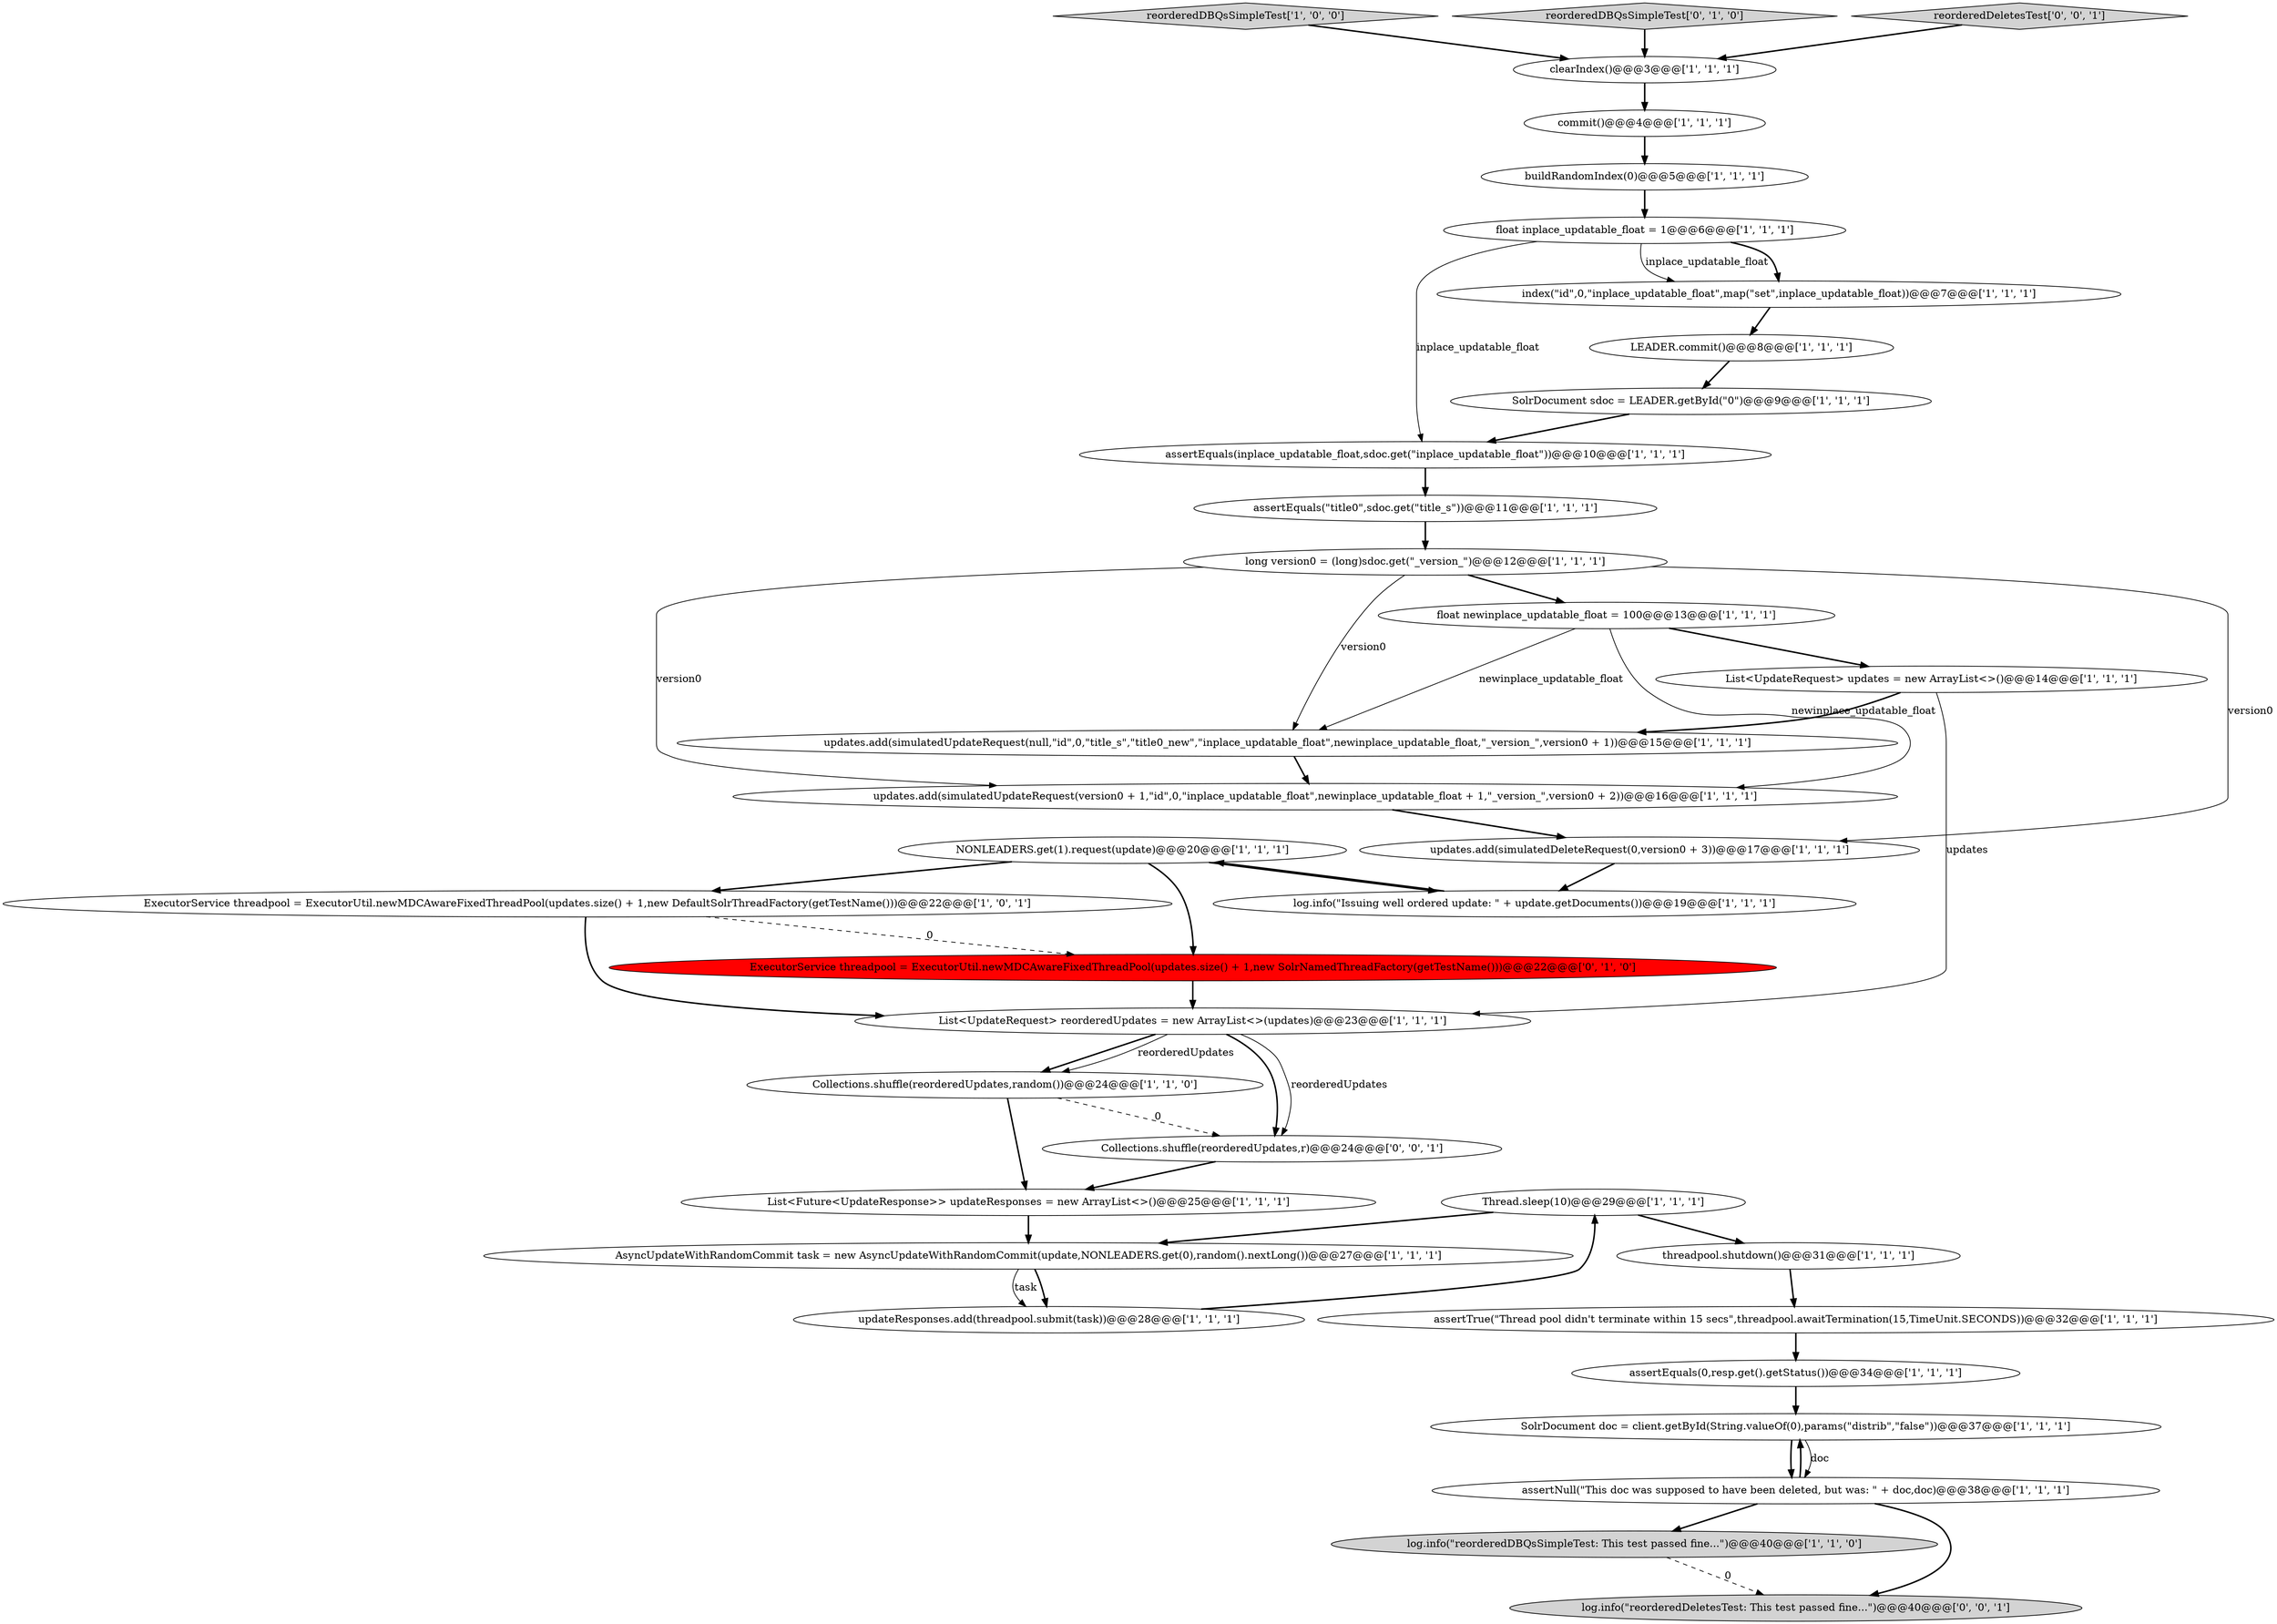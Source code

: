 digraph {
0 [style = filled, label = "assertTrue(\"Thread pool didn't terminate within 15 secs\",threadpool.awaitTermination(15,TimeUnit.SECONDS))@@@32@@@['1', '1', '1']", fillcolor = white, shape = ellipse image = "AAA0AAABBB1BBB"];
13 [style = filled, label = "buildRandomIndex(0)@@@5@@@['1', '1', '1']", fillcolor = white, shape = ellipse image = "AAA0AAABBB1BBB"];
14 [style = filled, label = "long version0 = (long)sdoc.get(\"_version_\")@@@12@@@['1', '1', '1']", fillcolor = white, shape = ellipse image = "AAA0AAABBB1BBB"];
2 [style = filled, label = "ExecutorService threadpool = ExecutorUtil.newMDCAwareFixedThreadPool(updates.size() + 1,new DefaultSolrThreadFactory(getTestName()))@@@22@@@['1', '0', '1']", fillcolor = white, shape = ellipse image = "AAA0AAABBB1BBB"];
3 [style = filled, label = "float newinplace_updatable_float = 100@@@13@@@['1', '1', '1']", fillcolor = white, shape = ellipse image = "AAA0AAABBB1BBB"];
7 [style = filled, label = "reorderedDBQsSimpleTest['1', '0', '0']", fillcolor = lightgray, shape = diamond image = "AAA0AAABBB1BBB"];
16 [style = filled, label = "log.info(\"reorderedDBQsSimpleTest: This test passed fine...\")@@@40@@@['1', '1', '0']", fillcolor = lightgray, shape = ellipse image = "AAA0AAABBB1BBB"];
33 [style = filled, label = "log.info(\"reorderedDeletesTest: This test passed fine...\")@@@40@@@['0', '0', '1']", fillcolor = lightgray, shape = ellipse image = "AAA0AAABBB3BBB"];
15 [style = filled, label = "commit()@@@4@@@['1', '1', '1']", fillcolor = white, shape = ellipse image = "AAA0AAABBB1BBB"];
6 [style = filled, label = "Collections.shuffle(reorderedUpdates,random())@@@24@@@['1', '1', '0']", fillcolor = white, shape = ellipse image = "AAA0AAABBB1BBB"];
35 [style = filled, label = "Collections.shuffle(reorderedUpdates,r)@@@24@@@['0', '0', '1']", fillcolor = white, shape = ellipse image = "AAA0AAABBB3BBB"];
23 [style = filled, label = "index(\"id\",0,\"inplace_updatable_float\",map(\"set\",inplace_updatable_float))@@@7@@@['1', '1', '1']", fillcolor = white, shape = ellipse image = "AAA0AAABBB1BBB"];
18 [style = filled, label = "updates.add(simulatedUpdateRequest(null,\"id\",0,\"title_s\",\"title0_new\",\"inplace_updatable_float\",newinplace_updatable_float,\"_version_\",version0 + 1))@@@15@@@['1', '1', '1']", fillcolor = white, shape = ellipse image = "AAA0AAABBB1BBB"];
29 [style = filled, label = "updates.add(simulatedDeleteRequest(0,version0 + 3))@@@17@@@['1', '1', '1']", fillcolor = white, shape = ellipse image = "AAA0AAABBB1BBB"];
30 [style = filled, label = "assertNull(\"This doc was supposed to have been deleted, but was: \" + doc,doc)@@@38@@@['1', '1', '1']", fillcolor = white, shape = ellipse image = "AAA0AAABBB1BBB"];
1 [style = filled, label = "assertEquals(0,resp.get().getStatus())@@@34@@@['1', '1', '1']", fillcolor = white, shape = ellipse image = "AAA0AAABBB1BBB"];
4 [style = filled, label = "updates.add(simulatedUpdateRequest(version0 + 1,\"id\",0,\"inplace_updatable_float\",newinplace_updatable_float + 1,\"_version_\",version0 + 2))@@@16@@@['1', '1', '1']", fillcolor = white, shape = ellipse image = "AAA0AAABBB1BBB"];
32 [style = filled, label = "ExecutorService threadpool = ExecutorUtil.newMDCAwareFixedThreadPool(updates.size() + 1,new SolrNamedThreadFactory(getTestName()))@@@22@@@['0', '1', '0']", fillcolor = red, shape = ellipse image = "AAA1AAABBB2BBB"];
24 [style = filled, label = "assertEquals(inplace_updatable_float,sdoc.get(\"inplace_updatable_float\"))@@@10@@@['1', '1', '1']", fillcolor = white, shape = ellipse image = "AAA0AAABBB1BBB"];
19 [style = filled, label = "LEADER.commit()@@@8@@@['1', '1', '1']", fillcolor = white, shape = ellipse image = "AAA0AAABBB1BBB"];
11 [style = filled, label = "threadpool.shutdown()@@@31@@@['1', '1', '1']", fillcolor = white, shape = ellipse image = "AAA0AAABBB1BBB"];
17 [style = filled, label = "float inplace_updatable_float = 1@@@6@@@['1', '1', '1']", fillcolor = white, shape = ellipse image = "AAA0AAABBB1BBB"];
12 [style = filled, label = "SolrDocument doc = client.getById(String.valueOf(0),params(\"distrib\",\"false\"))@@@37@@@['1', '1', '1']", fillcolor = white, shape = ellipse image = "AAA0AAABBB1BBB"];
5 [style = filled, label = "log.info(\"Issuing well ordered update: \" + update.getDocuments())@@@19@@@['1', '1', '1']", fillcolor = white, shape = ellipse image = "AAA0AAABBB1BBB"];
20 [style = filled, label = "SolrDocument sdoc = LEADER.getById(\"0\")@@@9@@@['1', '1', '1']", fillcolor = white, shape = ellipse image = "AAA0AAABBB1BBB"];
25 [style = filled, label = "updateResponses.add(threadpool.submit(task))@@@28@@@['1', '1', '1']", fillcolor = white, shape = ellipse image = "AAA0AAABBB1BBB"];
27 [style = filled, label = "assertEquals(\"title0\",sdoc.get(\"title_s\"))@@@11@@@['1', '1', '1']", fillcolor = white, shape = ellipse image = "AAA0AAABBB1BBB"];
31 [style = filled, label = "reorderedDBQsSimpleTest['0', '1', '0']", fillcolor = lightgray, shape = diamond image = "AAA0AAABBB2BBB"];
10 [style = filled, label = "List<UpdateRequest> updates = new ArrayList<>()@@@14@@@['1', '1', '1']", fillcolor = white, shape = ellipse image = "AAA0AAABBB1BBB"];
21 [style = filled, label = "List<Future<UpdateResponse>> updateResponses = new ArrayList<>()@@@25@@@['1', '1', '1']", fillcolor = white, shape = ellipse image = "AAA0AAABBB1BBB"];
28 [style = filled, label = "List<UpdateRequest> reorderedUpdates = new ArrayList<>(updates)@@@23@@@['1', '1', '1']", fillcolor = white, shape = ellipse image = "AAA0AAABBB1BBB"];
34 [style = filled, label = "reorderedDeletesTest['0', '0', '1']", fillcolor = lightgray, shape = diamond image = "AAA0AAABBB3BBB"];
26 [style = filled, label = "Thread.sleep(10)@@@29@@@['1', '1', '1']", fillcolor = white, shape = ellipse image = "AAA0AAABBB1BBB"];
9 [style = filled, label = "NONLEADERS.get(1).request(update)@@@20@@@['1', '1', '1']", fillcolor = white, shape = ellipse image = "AAA0AAABBB1BBB"];
8 [style = filled, label = "clearIndex()@@@3@@@['1', '1', '1']", fillcolor = white, shape = ellipse image = "AAA0AAABBB1BBB"];
22 [style = filled, label = "AsyncUpdateWithRandomCommit task = new AsyncUpdateWithRandomCommit(update,NONLEADERS.get(0),random().nextLong())@@@27@@@['1', '1', '1']", fillcolor = white, shape = ellipse image = "AAA0AAABBB1BBB"];
14->3 [style = bold, label=""];
10->18 [style = bold, label=""];
22->25 [style = bold, label=""];
3->4 [style = solid, label="newinplace_updatable_float"];
15->13 [style = bold, label=""];
29->5 [style = bold, label=""];
28->6 [style = bold, label=""];
22->25 [style = solid, label="task"];
8->15 [style = bold, label=""];
14->4 [style = solid, label="version0"];
30->33 [style = bold, label=""];
27->14 [style = bold, label=""];
5->9 [style = bold, label=""];
17->23 [style = solid, label="inplace_updatable_float"];
9->2 [style = bold, label=""];
6->21 [style = bold, label=""];
19->20 [style = bold, label=""];
2->32 [style = dashed, label="0"];
9->32 [style = bold, label=""];
14->29 [style = solid, label="version0"];
12->30 [style = solid, label="doc"];
12->30 [style = bold, label=""];
4->29 [style = bold, label=""];
34->8 [style = bold, label=""];
7->8 [style = bold, label=""];
17->23 [style = bold, label=""];
26->11 [style = bold, label=""];
35->21 [style = bold, label=""];
26->22 [style = bold, label=""];
6->35 [style = dashed, label="0"];
3->10 [style = bold, label=""];
13->17 [style = bold, label=""];
28->35 [style = bold, label=""];
11->0 [style = bold, label=""];
30->12 [style = bold, label=""];
18->4 [style = bold, label=""];
21->22 [style = bold, label=""];
0->1 [style = bold, label=""];
23->19 [style = bold, label=""];
25->26 [style = bold, label=""];
17->24 [style = solid, label="inplace_updatable_float"];
1->12 [style = bold, label=""];
28->6 [style = solid, label="reorderedUpdates"];
9->5 [style = bold, label=""];
14->18 [style = solid, label="version0"];
3->18 [style = solid, label="newinplace_updatable_float"];
10->28 [style = solid, label="updates"];
16->33 [style = dashed, label="0"];
20->24 [style = bold, label=""];
30->16 [style = bold, label=""];
32->28 [style = bold, label=""];
2->28 [style = bold, label=""];
24->27 [style = bold, label=""];
31->8 [style = bold, label=""];
28->35 [style = solid, label="reorderedUpdates"];
}
